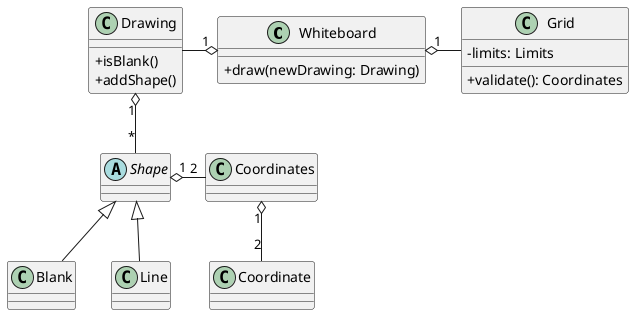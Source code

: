 @startuml class_whiteboard_side
skinparam classAttributeIconSize 0

class Whiteboard{
    + draw(newDrawing: Drawing)
}

class Drawing{
    + isBlank()
    + addShape()
}

abstract class Shape{
    
}

class Blank{

}

class Line{

}

class Coordinates{

}

class Coordinate{

}

class Grid {
    - limits: Limits
    + validate(): Coordinates
}

Whiteboard "1" o--left Drawing
Whiteboard "1" o--right Grid

Drawing "1" o-- "*" Shape

Shape <|-- Blank

Shape <|-- Line



Shape "1" o--right "2" Coordinates

Coordinates "1" o-- "2" Coordinate

@enduml